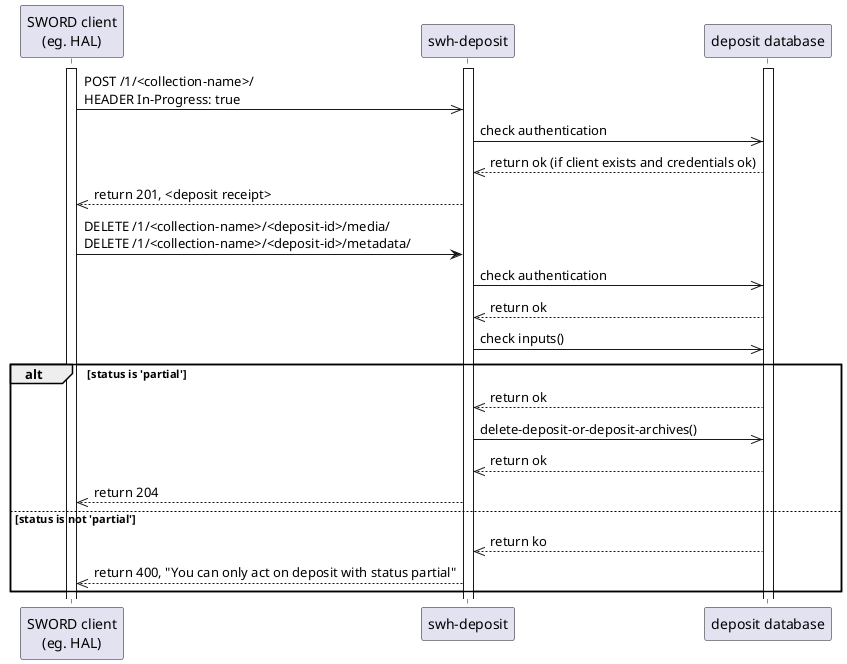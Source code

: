 @startuml
  participant CLIENT as "SWORD client\n(eg. HAL)"
  participant DEPOSIT as "swh-deposit"
  participant DEPOSIT_DATABASE as "deposit database"

  activate CLIENT
  activate DEPOSIT
  activate DEPOSIT_DATABASE

  CLIENT ->> DEPOSIT: POST /1/<collection-name>/\nHEADER In-Progress: true

  DEPOSIT ->> DEPOSIT_DATABASE: check authentication
  DEPOSIT_DATABASE -->> DEPOSIT: return ok (if client exists and credentials ok)

  DEPOSIT -->> CLIENT: return 201, <deposit receipt>

  CLIENT -> DEPOSIT: DELETE /1/<collection-name>/<deposit-id>/media/\nDELETE /1/<collection-name>/<deposit-id>/metadata/

  DEPOSIT ->> DEPOSIT_DATABASE: check authentication
  DEPOSIT_DATABASE -->> DEPOSIT: return ok

  DEPOSIT ->> DEPOSIT_DATABASE: check inputs()

  alt status is 'partial'
    DEPOSIT_DATABASE -->> DEPOSIT: return ok
    DEPOSIT ->> DEPOSIT_DATABASE: delete-deposit-or-deposit-archives()
    DEPOSIT_DATABASE -->> DEPOSIT: return ok
    DEPOSIT -->> CLIENT: return 204
  else status is not 'partial'
    DEPOSIT_DATABASE -->> DEPOSIT: return ko
    DEPOSIT -->> CLIENT: return 400, "You can only act on deposit with status partial"
  end
@enduml
